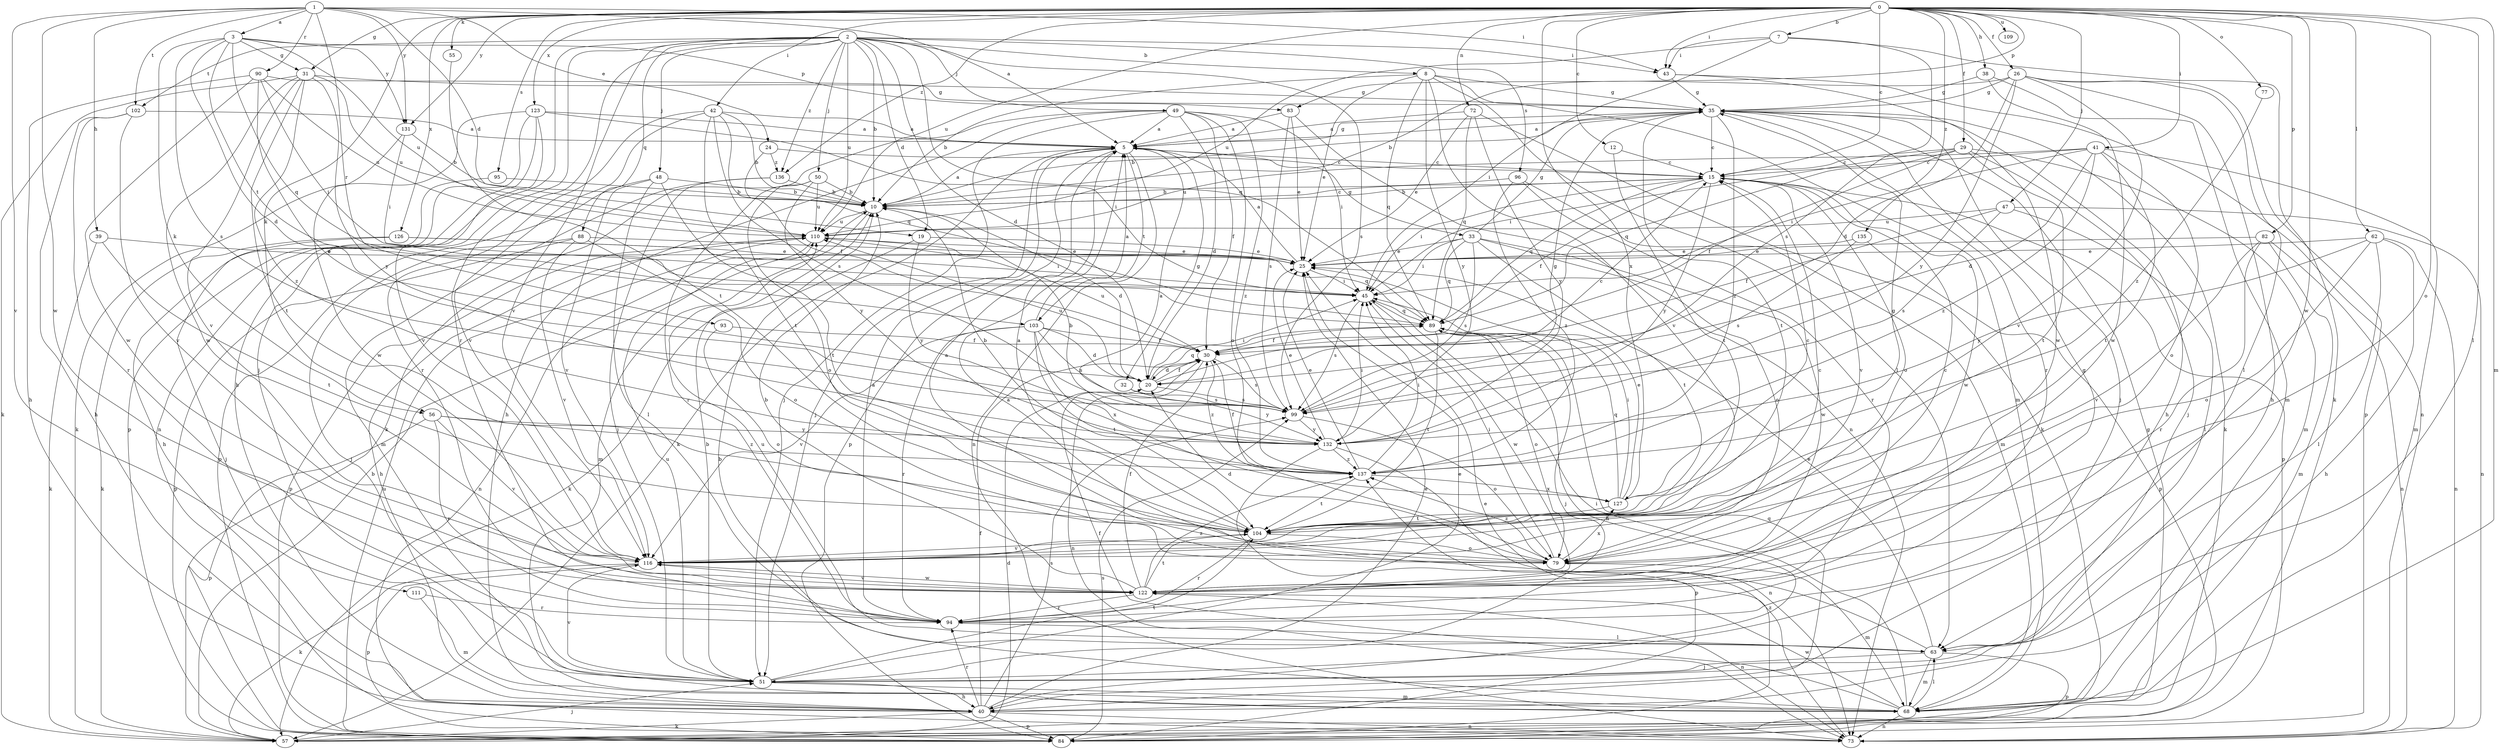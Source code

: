 strict digraph  {
0;
1;
2;
3;
5;
7;
8;
10;
12;
15;
19;
20;
24;
25;
26;
29;
30;
31;
32;
33;
35;
38;
39;
40;
41;
42;
43;
45;
47;
48;
49;
50;
51;
55;
56;
57;
62;
63;
68;
72;
73;
77;
79;
82;
83;
84;
88;
89;
90;
93;
94;
95;
96;
99;
102;
103;
104;
109;
110;
111;
116;
122;
123;
126;
127;
131;
132;
135;
136;
137;
0 -> 7  [label=b];
0 -> 12  [label=c];
0 -> 15  [label=c];
0 -> 26  [label=f];
0 -> 29  [label=f];
0 -> 31  [label=g];
0 -> 38  [label=h];
0 -> 41  [label=i];
0 -> 42  [label=i];
0 -> 43  [label=i];
0 -> 47  [label=j];
0 -> 55  [label=k];
0 -> 56  [label=k];
0 -> 62  [label=l];
0 -> 63  [label=l];
0 -> 68  [label=m];
0 -> 72  [label=n];
0 -> 77  [label=o];
0 -> 79  [label=o];
0 -> 82  [label=p];
0 -> 83  [label=p];
0 -> 95  [label=s];
0 -> 109  [label=u];
0 -> 110  [label=u];
0 -> 122  [label=w];
0 -> 123  [label=x];
0 -> 126  [label=x];
0 -> 127  [label=x];
0 -> 131  [label=y];
0 -> 135  [label=z];
0 -> 136  [label=z];
1 -> 3  [label=a];
1 -> 5  [label=a];
1 -> 19  [label=d];
1 -> 24  [label=e];
1 -> 39  [label=h];
1 -> 43  [label=i];
1 -> 90  [label=r];
1 -> 93  [label=r];
1 -> 102  [label=t];
1 -> 111  [label=v];
1 -> 122  [label=w];
1 -> 131  [label=y];
2 -> 8  [label=b];
2 -> 10  [label=b];
2 -> 19  [label=d];
2 -> 20  [label=d];
2 -> 40  [label=h];
2 -> 43  [label=i];
2 -> 48  [label=j];
2 -> 49  [label=j];
2 -> 50  [label=j];
2 -> 51  [label=j];
2 -> 88  [label=q];
2 -> 89  [label=q];
2 -> 94  [label=r];
2 -> 96  [label=s];
2 -> 99  [label=s];
2 -> 102  [label=t];
2 -> 110  [label=u];
2 -> 116  [label=v];
2 -> 136  [label=z];
3 -> 20  [label=d];
3 -> 31  [label=g];
3 -> 56  [label=k];
3 -> 83  [label=p];
3 -> 89  [label=q];
3 -> 99  [label=s];
3 -> 103  [label=t];
3 -> 110  [label=u];
3 -> 131  [label=y];
5 -> 15  [label=c];
5 -> 32  [label=g];
5 -> 33  [label=g];
5 -> 35  [label=g];
5 -> 51  [label=j];
5 -> 57  [label=k];
5 -> 73  [label=n];
5 -> 84  [label=p];
5 -> 103  [label=t];
7 -> 43  [label=i];
7 -> 45  [label=i];
7 -> 57  [label=k];
7 -> 99  [label=s];
7 -> 110  [label=u];
8 -> 10  [label=b];
8 -> 25  [label=e];
8 -> 35  [label=g];
8 -> 63  [label=l];
8 -> 68  [label=m];
8 -> 89  [label=q];
8 -> 116  [label=v];
8 -> 132  [label=y];
10 -> 5  [label=a];
10 -> 15  [label=c];
10 -> 20  [label=d];
10 -> 68  [label=m];
10 -> 110  [label=u];
12 -> 15  [label=c];
12 -> 104  [label=t];
15 -> 10  [label=b];
15 -> 30  [label=f];
15 -> 45  [label=i];
15 -> 79  [label=o];
15 -> 84  [label=p];
15 -> 89  [label=q];
15 -> 116  [label=v];
15 -> 122  [label=w];
15 -> 132  [label=y];
19 -> 25  [label=e];
19 -> 57  [label=k];
19 -> 132  [label=y];
20 -> 15  [label=c];
20 -> 30  [label=f];
20 -> 45  [label=i];
20 -> 89  [label=q];
20 -> 99  [label=s];
20 -> 110  [label=u];
24 -> 15  [label=c];
24 -> 30  [label=f];
24 -> 136  [label=z];
25 -> 5  [label=a];
25 -> 45  [label=i];
26 -> 10  [label=b];
26 -> 20  [label=d];
26 -> 35  [label=g];
26 -> 40  [label=h];
26 -> 63  [label=l];
26 -> 84  [label=p];
26 -> 116  [label=v];
26 -> 132  [label=y];
29 -> 15  [label=c];
29 -> 30  [label=f];
29 -> 45  [label=i];
29 -> 51  [label=j];
29 -> 68  [label=m];
29 -> 89  [label=q];
29 -> 104  [label=t];
30 -> 20  [label=d];
30 -> 73  [label=n];
30 -> 99  [label=s];
30 -> 110  [label=u];
30 -> 137  [label=z];
31 -> 35  [label=g];
31 -> 57  [label=k];
31 -> 104  [label=t];
31 -> 110  [label=u];
31 -> 116  [label=v];
31 -> 122  [label=w];
31 -> 132  [label=y];
31 -> 137  [label=z];
32 -> 99  [label=s];
32 -> 132  [label=y];
33 -> 25  [label=e];
33 -> 35  [label=g];
33 -> 45  [label=i];
33 -> 79  [label=o];
33 -> 89  [label=q];
33 -> 99  [label=s];
33 -> 104  [label=t];
33 -> 122  [label=w];
35 -> 5  [label=a];
35 -> 10  [label=b];
35 -> 15  [label=c];
35 -> 40  [label=h];
35 -> 51  [label=j];
35 -> 57  [label=k];
35 -> 94  [label=r];
35 -> 104  [label=t];
35 -> 137  [label=z];
38 -> 35  [label=g];
38 -> 68  [label=m];
38 -> 122  [label=w];
39 -> 25  [label=e];
39 -> 57  [label=k];
39 -> 104  [label=t];
40 -> 25  [label=e];
40 -> 30  [label=f];
40 -> 57  [label=k];
40 -> 73  [label=n];
40 -> 84  [label=p];
40 -> 89  [label=q];
40 -> 94  [label=r];
40 -> 99  [label=s];
41 -> 15  [label=c];
41 -> 20  [label=d];
41 -> 45  [label=i];
41 -> 68  [label=m];
41 -> 79  [label=o];
41 -> 104  [label=t];
41 -> 110  [label=u];
41 -> 137  [label=z];
42 -> 5  [label=a];
42 -> 10  [label=b];
42 -> 89  [label=q];
42 -> 94  [label=r];
42 -> 99  [label=s];
42 -> 104  [label=t];
42 -> 116  [label=v];
43 -> 35  [label=g];
43 -> 73  [label=n];
43 -> 122  [label=w];
45 -> 89  [label=q];
45 -> 99  [label=s];
45 -> 122  [label=w];
47 -> 30  [label=f];
47 -> 63  [label=l];
47 -> 73  [label=n];
47 -> 99  [label=s];
47 -> 110  [label=u];
48 -> 10  [label=b];
48 -> 63  [label=l];
48 -> 84  [label=p];
48 -> 104  [label=t];
48 -> 116  [label=v];
49 -> 5  [label=a];
49 -> 20  [label=d];
49 -> 30  [label=f];
49 -> 40  [label=h];
49 -> 45  [label=i];
49 -> 51  [label=j];
49 -> 57  [label=k];
49 -> 79  [label=o];
49 -> 137  [label=z];
50 -> 10  [label=b];
50 -> 79  [label=o];
50 -> 94  [label=r];
50 -> 110  [label=u];
50 -> 132  [label=y];
51 -> 10  [label=b];
51 -> 25  [label=e];
51 -> 40  [label=h];
51 -> 68  [label=m];
51 -> 104  [label=t];
51 -> 110  [label=u];
51 -> 116  [label=v];
55 -> 104  [label=t];
56 -> 84  [label=p];
56 -> 94  [label=r];
56 -> 116  [label=v];
56 -> 132  [label=y];
56 -> 137  [label=z];
57 -> 10  [label=b];
57 -> 20  [label=d];
57 -> 35  [label=g];
57 -> 51  [label=j];
62 -> 25  [label=e];
62 -> 40  [label=h];
62 -> 63  [label=l];
62 -> 73  [label=n];
62 -> 79  [label=o];
62 -> 132  [label=y];
63 -> 5  [label=a];
63 -> 25  [label=e];
63 -> 51  [label=j];
63 -> 68  [label=m];
63 -> 84  [label=p];
63 -> 110  [label=u];
68 -> 10  [label=b];
68 -> 30  [label=f];
68 -> 45  [label=i];
68 -> 63  [label=l];
68 -> 73  [label=n];
68 -> 122  [label=w];
72 -> 5  [label=a];
72 -> 25  [label=e];
72 -> 57  [label=k];
72 -> 89  [label=q];
72 -> 132  [label=y];
73 -> 137  [label=z];
77 -> 137  [label=z];
79 -> 5  [label=a];
79 -> 15  [label=c];
79 -> 20  [label=d];
79 -> 45  [label=i];
79 -> 68  [label=m];
79 -> 127  [label=x];
79 -> 137  [label=z];
82 -> 25  [label=e];
82 -> 68  [label=m];
82 -> 73  [label=n];
82 -> 94  [label=r];
82 -> 116  [label=v];
83 -> 5  [label=a];
83 -> 25  [label=e];
83 -> 73  [label=n];
83 -> 99  [label=s];
84 -> 25  [label=e];
84 -> 99  [label=s];
84 -> 110  [label=u];
88 -> 25  [label=e];
88 -> 51  [label=j];
88 -> 79  [label=o];
88 -> 84  [label=p];
88 -> 116  [label=v];
89 -> 30  [label=f];
89 -> 40  [label=h];
89 -> 51  [label=j];
89 -> 79  [label=o];
89 -> 104  [label=t];
90 -> 35  [label=g];
90 -> 40  [label=h];
90 -> 45  [label=i];
90 -> 99  [label=s];
90 -> 110  [label=u];
90 -> 122  [label=w];
93 -> 30  [label=f];
93 -> 79  [label=o];
94 -> 5  [label=a];
94 -> 35  [label=g];
94 -> 63  [label=l];
95 -> 10  [label=b];
95 -> 40  [label=h];
96 -> 10  [label=b];
96 -> 68  [label=m];
96 -> 94  [label=r];
96 -> 137  [label=z];
99 -> 35  [label=g];
99 -> 79  [label=o];
99 -> 132  [label=y];
102 -> 5  [label=a];
102 -> 40  [label=h];
102 -> 94  [label=r];
102 -> 116  [label=v];
103 -> 5  [label=a];
103 -> 20  [label=d];
103 -> 30  [label=f];
103 -> 94  [label=r];
103 -> 99  [label=s];
103 -> 104  [label=t];
103 -> 116  [label=v];
103 -> 127  [label=x];
104 -> 5  [label=a];
104 -> 79  [label=o];
104 -> 94  [label=r];
104 -> 116  [label=v];
110 -> 25  [label=e];
110 -> 40  [label=h];
110 -> 73  [label=n];
110 -> 84  [label=p];
110 -> 89  [label=q];
111 -> 68  [label=m];
111 -> 94  [label=r];
116 -> 15  [label=c];
116 -> 57  [label=k];
116 -> 84  [label=p];
116 -> 122  [label=w];
122 -> 10  [label=b];
122 -> 30  [label=f];
122 -> 73  [label=n];
122 -> 94  [label=r];
122 -> 104  [label=t];
122 -> 116  [label=v];
122 -> 137  [label=z];
123 -> 5  [label=a];
123 -> 45  [label=i];
123 -> 57  [label=k];
123 -> 73  [label=n];
123 -> 84  [label=p];
123 -> 116  [label=v];
126 -> 25  [label=e];
126 -> 45  [label=i];
126 -> 51  [label=j];
126 -> 57  [label=k];
127 -> 15  [label=c];
127 -> 25  [label=e];
127 -> 35  [label=g];
127 -> 45  [label=i];
127 -> 89  [label=q];
127 -> 104  [label=t];
131 -> 10  [label=b];
131 -> 45  [label=i];
131 -> 122  [label=w];
132 -> 5  [label=a];
132 -> 10  [label=b];
132 -> 25  [label=e];
132 -> 45  [label=i];
132 -> 73  [label=n];
132 -> 84  [label=p];
132 -> 137  [label=z];
135 -> 25  [label=e];
135 -> 84  [label=p];
135 -> 99  [label=s];
136 -> 10  [label=b];
136 -> 51  [label=j];
136 -> 68  [label=m];
137 -> 10  [label=b];
137 -> 25  [label=e];
137 -> 30  [label=f];
137 -> 45  [label=i];
137 -> 104  [label=t];
137 -> 127  [label=x];
}
